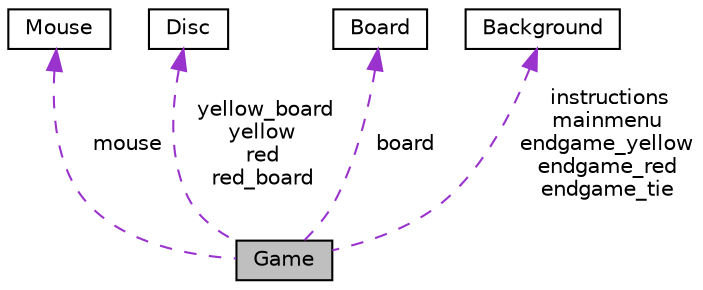 digraph "Game"
{
 // LATEX_PDF_SIZE
  edge [fontname="Helvetica",fontsize="10",labelfontname="Helvetica",labelfontsize="10"];
  node [fontname="Helvetica",fontsize="10",shape=record];
  Node1 [label="Game",height=0.2,width=0.4,color="black", fillcolor="grey75", style="filled", fontcolor="black",tooltip=" "];
  Node2 -> Node1 [dir="back",color="darkorchid3",fontsize="10",style="dashed",label=" mouse" ,fontname="Helvetica"];
  Node2 [label="Mouse",height=0.2,width=0.4,color="black", fillcolor="white", style="filled",URL="$structMouse.html",tooltip=" "];
  Node3 -> Node1 [dir="back",color="darkorchid3",fontsize="10",style="dashed",label=" yellow_board\nyellow\nred\nred_board" ,fontname="Helvetica"];
  Node3 [label="Disc",height=0.2,width=0.4,color="black", fillcolor="white", style="filled",URL="$structDisc.html",tooltip=" "];
  Node4 -> Node1 [dir="back",color="darkorchid3",fontsize="10",style="dashed",label=" board" ,fontname="Helvetica"];
  Node4 [label="Board",height=0.2,width=0.4,color="black", fillcolor="white", style="filled",URL="$structBoard.html",tooltip=" "];
  Node5 -> Node1 [dir="back",color="darkorchid3",fontsize="10",style="dashed",label=" instructions\nmainmenu\nendgame_yellow\nendgame_red\nendgame_tie" ,fontname="Helvetica"];
  Node5 [label="Background",height=0.2,width=0.4,color="black", fillcolor="white", style="filled",URL="$structBackground.html",tooltip=" "];
}
